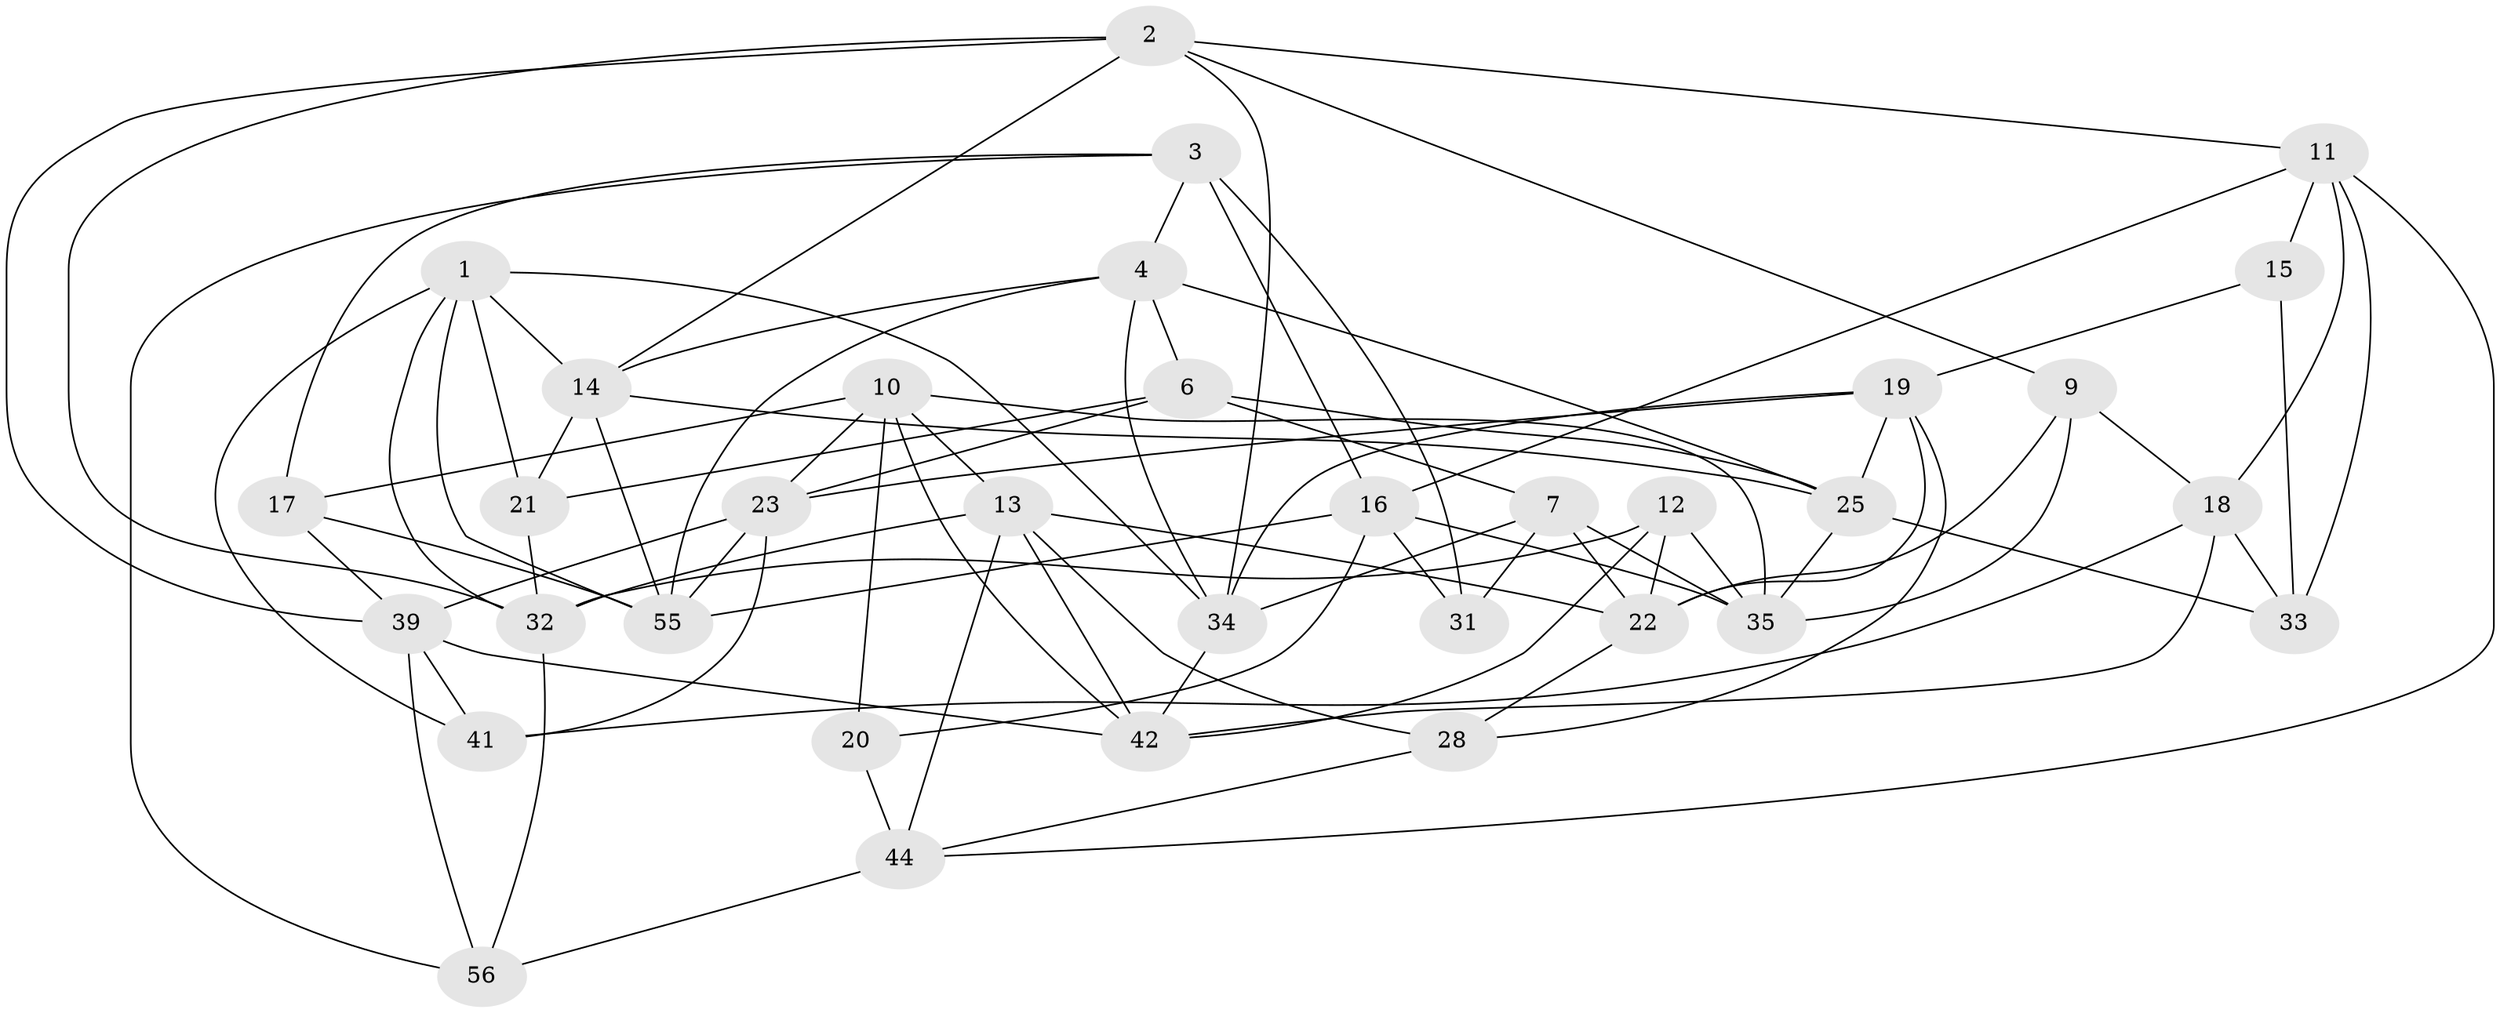 // Generated by graph-tools (version 1.1) at 2025/24/03/03/25 07:24:26]
// undirected, 34 vertices, 87 edges
graph export_dot {
graph [start="1"]
  node [color=gray90,style=filled];
  1 [super="+5"];
  2 [super="+8"];
  3 [super="+54"];
  4 [super="+29"];
  6 [super="+30"];
  7 [super="+26"];
  9;
  10 [super="+36"];
  11 [super="+46"];
  12;
  13 [super="+57"];
  14 [super="+37"];
  15;
  16 [super="+24"];
  17;
  18 [super="+27"];
  19 [super="+40"];
  20;
  21;
  22 [super="+52"];
  23 [super="+48"];
  25 [super="+38"];
  28;
  31;
  32 [super="+49"];
  33 [super="+47"];
  34 [super="+53"];
  35 [super="+45"];
  39 [super="+43"];
  41;
  42 [super="+50"];
  44 [super="+51"];
  55 [super="+58"];
  56;
  1 -- 32;
  1 -- 14;
  1 -- 21;
  1 -- 41;
  1 -- 55;
  1 -- 34;
  2 -- 9;
  2 -- 14;
  2 -- 32;
  2 -- 39;
  2 -- 11;
  2 -- 34;
  3 -- 31 [weight=2];
  3 -- 17;
  3 -- 4;
  3 -- 56;
  3 -- 16;
  4 -- 55;
  4 -- 6;
  4 -- 14;
  4 -- 34;
  4 -- 25;
  6 -- 23;
  6 -- 21;
  6 -- 7 [weight=2];
  6 -- 25;
  7 -- 35;
  7 -- 34;
  7 -- 31;
  7 -- 22;
  9 -- 22;
  9 -- 35;
  9 -- 18;
  10 -- 17;
  10 -- 20;
  10 -- 42;
  10 -- 35;
  10 -- 23;
  10 -- 13;
  11 -- 44;
  11 -- 18;
  11 -- 33;
  11 -- 15;
  11 -- 16;
  12 -- 35;
  12 -- 22;
  12 -- 42;
  12 -- 32;
  13 -- 42;
  13 -- 22;
  13 -- 32;
  13 -- 28;
  13 -- 44;
  14 -- 25;
  14 -- 21;
  14 -- 55;
  15 -- 19;
  15 -- 33 [weight=2];
  16 -- 55;
  16 -- 31;
  16 -- 35;
  16 -- 20;
  17 -- 39;
  17 -- 55;
  18 -- 33 [weight=2];
  18 -- 41;
  18 -- 42;
  19 -- 28;
  19 -- 34;
  19 -- 22;
  19 -- 25;
  19 -- 23;
  20 -- 44 [weight=2];
  21 -- 32;
  22 -- 28;
  23 -- 41;
  23 -- 55;
  23 -- 39;
  25 -- 35;
  25 -- 33;
  28 -- 44;
  32 -- 56;
  34 -- 42;
  39 -- 41;
  39 -- 42;
  39 -- 56;
  44 -- 56;
}
